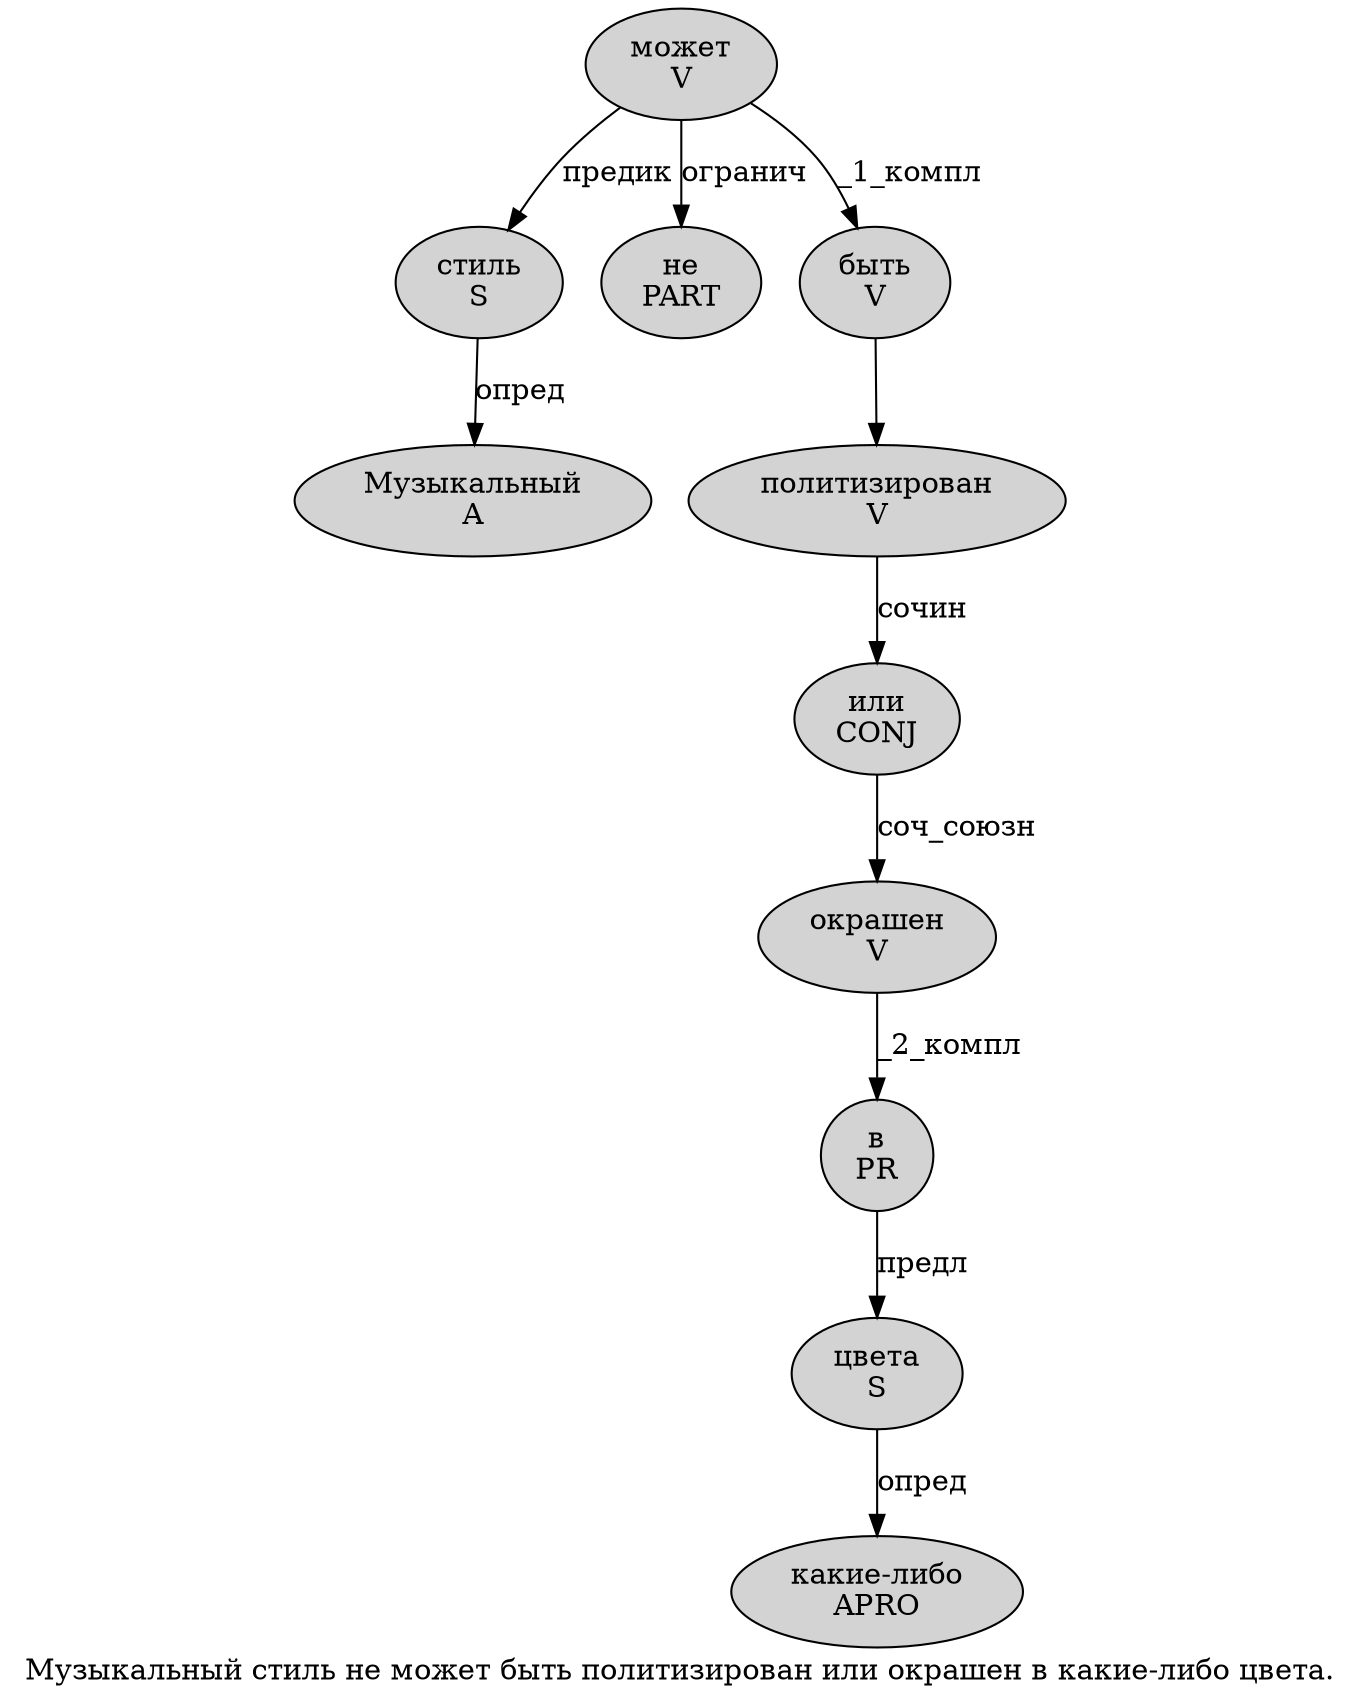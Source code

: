 digraph SENTENCE_1169 {
	graph [label="Музыкальный стиль не может быть политизирован или окрашен в какие-либо цвета."]
	node [style=filled]
		0 [label="Музыкальный
A" color="" fillcolor=lightgray penwidth=1 shape=ellipse]
		1 [label="стиль
S" color="" fillcolor=lightgray penwidth=1 shape=ellipse]
		2 [label="не
PART" color="" fillcolor=lightgray penwidth=1 shape=ellipse]
		3 [label="может
V" color="" fillcolor=lightgray penwidth=1 shape=ellipse]
		4 [label="быть
V" color="" fillcolor=lightgray penwidth=1 shape=ellipse]
		5 [label="политизирован
V" color="" fillcolor=lightgray penwidth=1 shape=ellipse]
		6 [label="или
CONJ" color="" fillcolor=lightgray penwidth=1 shape=ellipse]
		7 [label="окрашен
V" color="" fillcolor=lightgray penwidth=1 shape=ellipse]
		8 [label="в
PR" color="" fillcolor=lightgray penwidth=1 shape=ellipse]
		9 [label="какие-либо
APRO" color="" fillcolor=lightgray penwidth=1 shape=ellipse]
		10 [label="цвета
S" color="" fillcolor=lightgray penwidth=1 shape=ellipse]
			3 -> 1 [label="предик"]
			3 -> 2 [label="огранич"]
			3 -> 4 [label="_1_компл"]
			1 -> 0 [label="опред"]
			6 -> 7 [label="соч_союзн"]
			8 -> 10 [label="предл"]
			4 -> 5
			7 -> 8 [label="_2_компл"]
			5 -> 6 [label="сочин"]
			10 -> 9 [label="опред"]
}